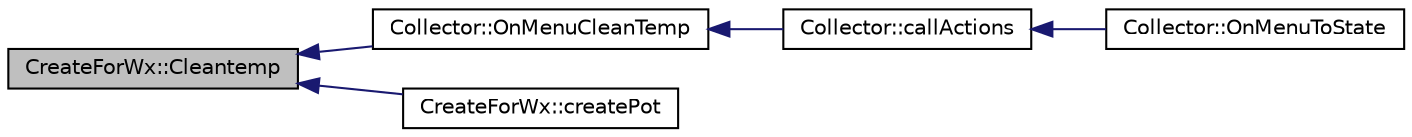 digraph "CreateForWx::Cleantemp"
{
  edge [fontname="Helvetica",fontsize="10",labelfontname="Helvetica",labelfontsize="10"];
  node [fontname="Helvetica",fontsize="10",shape=record];
  rankdir="LR";
  Node6 [label="CreateForWx::Cleantemp",height=0.2,width=0.4,color="black", fillcolor="grey75", style="filled", fontcolor="black"];
  Node6 -> Node7 [dir="back",color="midnightblue",fontsize="10",style="solid",fontname="Helvetica"];
  Node7 [label="Collector::OnMenuCleanTemp",height=0.2,width=0.4,color="black", fillcolor="white", style="filled",URL="$class_collector.html#a9610e93061089e82eab969be649adeeb",tooltip="Places the status graph in the cleaning report and Delete the temporary directory. "];
  Node7 -> Node8 [dir="back",color="midnightblue",fontsize="10",style="solid",fontname="Helvetica"];
  Node8 [label="Collector::callActions",height=0.2,width=0.4,color="black", fillcolor="white", style="filled",URL="$class_collector.html#a772e3452af93d18c7764aed8245af527",tooltip="Call all &#39;OnMenu...()&#39;. "];
  Node8 -> Node9 [dir="back",color="midnightblue",fontsize="10",style="solid",fontname="Helvetica"];
  Node9 [label="Collector::OnMenuToState",height=0.2,width=0.4,color="black", fillcolor="white", style="filled",URL="$class_collector.html#a4d9c1a6b570a3cf86ee6e96d3344531e",tooltip="Only one method for all events. "];
  Node6 -> Node10 [dir="back",color="midnightblue",fontsize="10",style="solid",fontname="Helvetica"];
  Node10 [label="CreateForWx::createPot",height=0.2,width=0.4,color="black", fillcolor="white", style="filled",URL="$class_create_for_wx.html#a31e8c6e85d2cfd96a224377ac2b0631a",tooltip="Create the file &#39;*.pot&#39; containing all translatable string(s) "];
}
